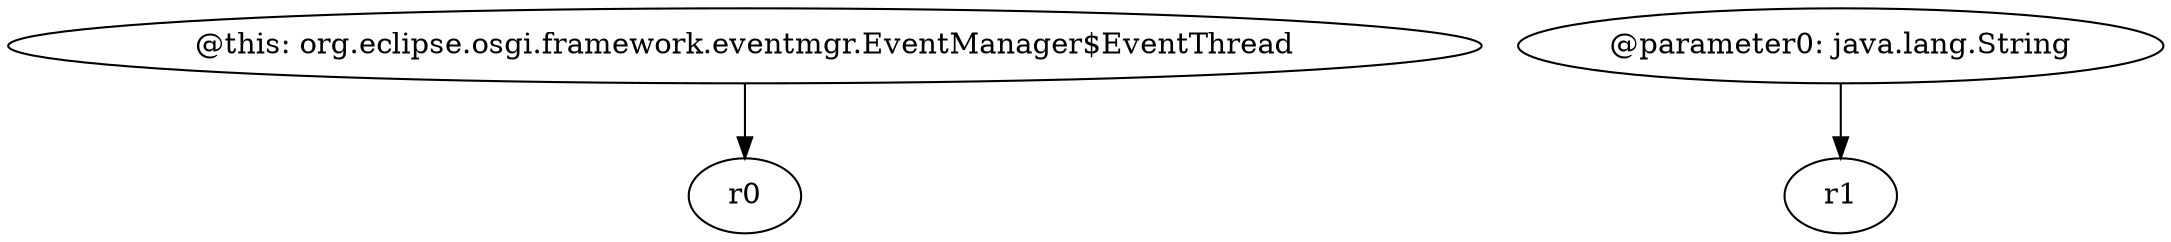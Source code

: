 digraph g {
0[label="@this: org.eclipse.osgi.framework.eventmgr.EventManager$EventThread"]
1[label="r0"]
0->1[label=""]
2[label="@parameter0: java.lang.String"]
3[label="r1"]
2->3[label=""]
}